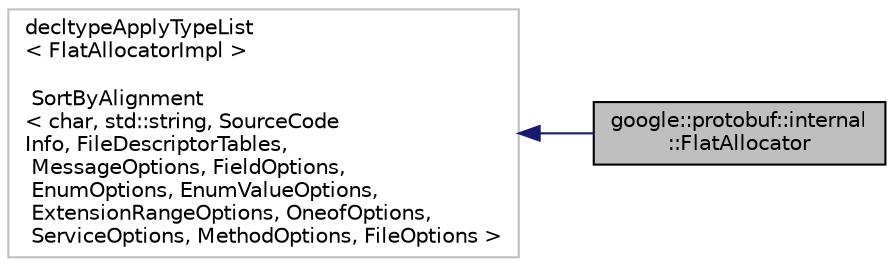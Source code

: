 digraph "google::protobuf::internal::FlatAllocator"
{
 // LATEX_PDF_SIZE
  edge [fontname="Helvetica",fontsize="10",labelfontname="Helvetica",labelfontsize="10"];
  node [fontname="Helvetica",fontsize="10",shape=record];
  rankdir="LR";
  Node1 [label="google::protobuf::internal\l::FlatAllocator",height=0.2,width=0.4,color="black", fillcolor="grey75", style="filled", fontcolor="black",tooltip=" "];
  Node2 -> Node1 [dir="back",color="midnightblue",fontsize="10",style="solid",fontname="Helvetica"];
  Node2 [label="decltypeApplyTypeList\l\< FlatAllocatorImpl \>\l\n          SortByAlignment\l\< char, std::string, SourceCode\lInfo, FileDescriptorTables,\l MessageOptions, FieldOptions,\l EnumOptions, EnumValueOptions,\l ExtensionRangeOptions, OneofOptions,\l ServiceOptions, MethodOptions, FileOptions \>",height=0.2,width=0.4,color="grey75", fillcolor="white", style="filled",tooltip=" "];
}
